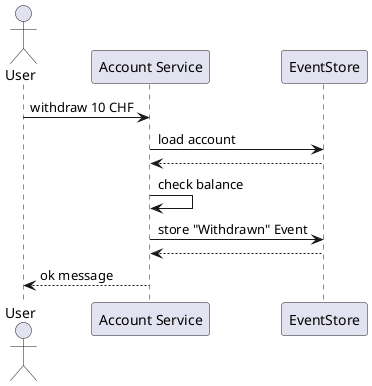 @startuml

actor "User" as U
participant "Account Service" as S
participant "EventStore" as ES

U -> S: withdraw 10 CHF
S -> ES: load account
S <-- ES
S -> S: check balance
S -> ES: store "Withdrawn" Event
S <-- ES:
U <-- S: ok message

@enduml